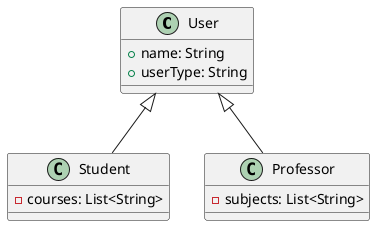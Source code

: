 @startuml
class User {
    + name: String
    + userType: String
}

class Student {
    - courses: List<String>
}

class Professor {
    - subjects: List<String>
}

User <|-- Student
User <|-- Professor
@enduml